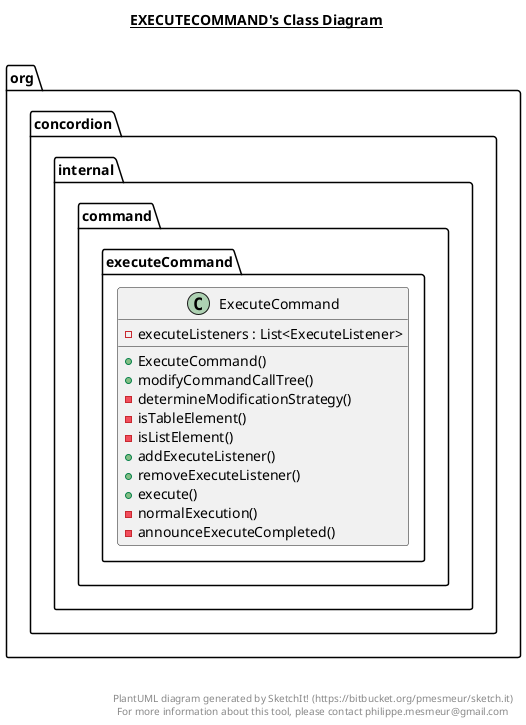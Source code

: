 @startuml

title __EXECUTECOMMAND's Class Diagram__\n

  package org.concordion {
    package org.concordion.internal {
      package org.concordion.internal.command {
        package org.concordion.internal.command.executeCommand {
          class ExecuteCommand {
              - executeListeners : List<ExecuteListener>
              + ExecuteCommand()
              + modifyCommandCallTree()
              - determineModificationStrategy()
              - isTableElement()
              - isListElement()
              + addExecuteListener()
              + removeExecuteListener()
              + execute()
              - normalExecution()
              - announceExecuteCompleted()
          }
        }
      }
    }
  }
  



right footer


PlantUML diagram generated by SketchIt! (https://bitbucket.org/pmesmeur/sketch.it)
For more information about this tool, please contact philippe.mesmeur@gmail.com
endfooter

@enduml
